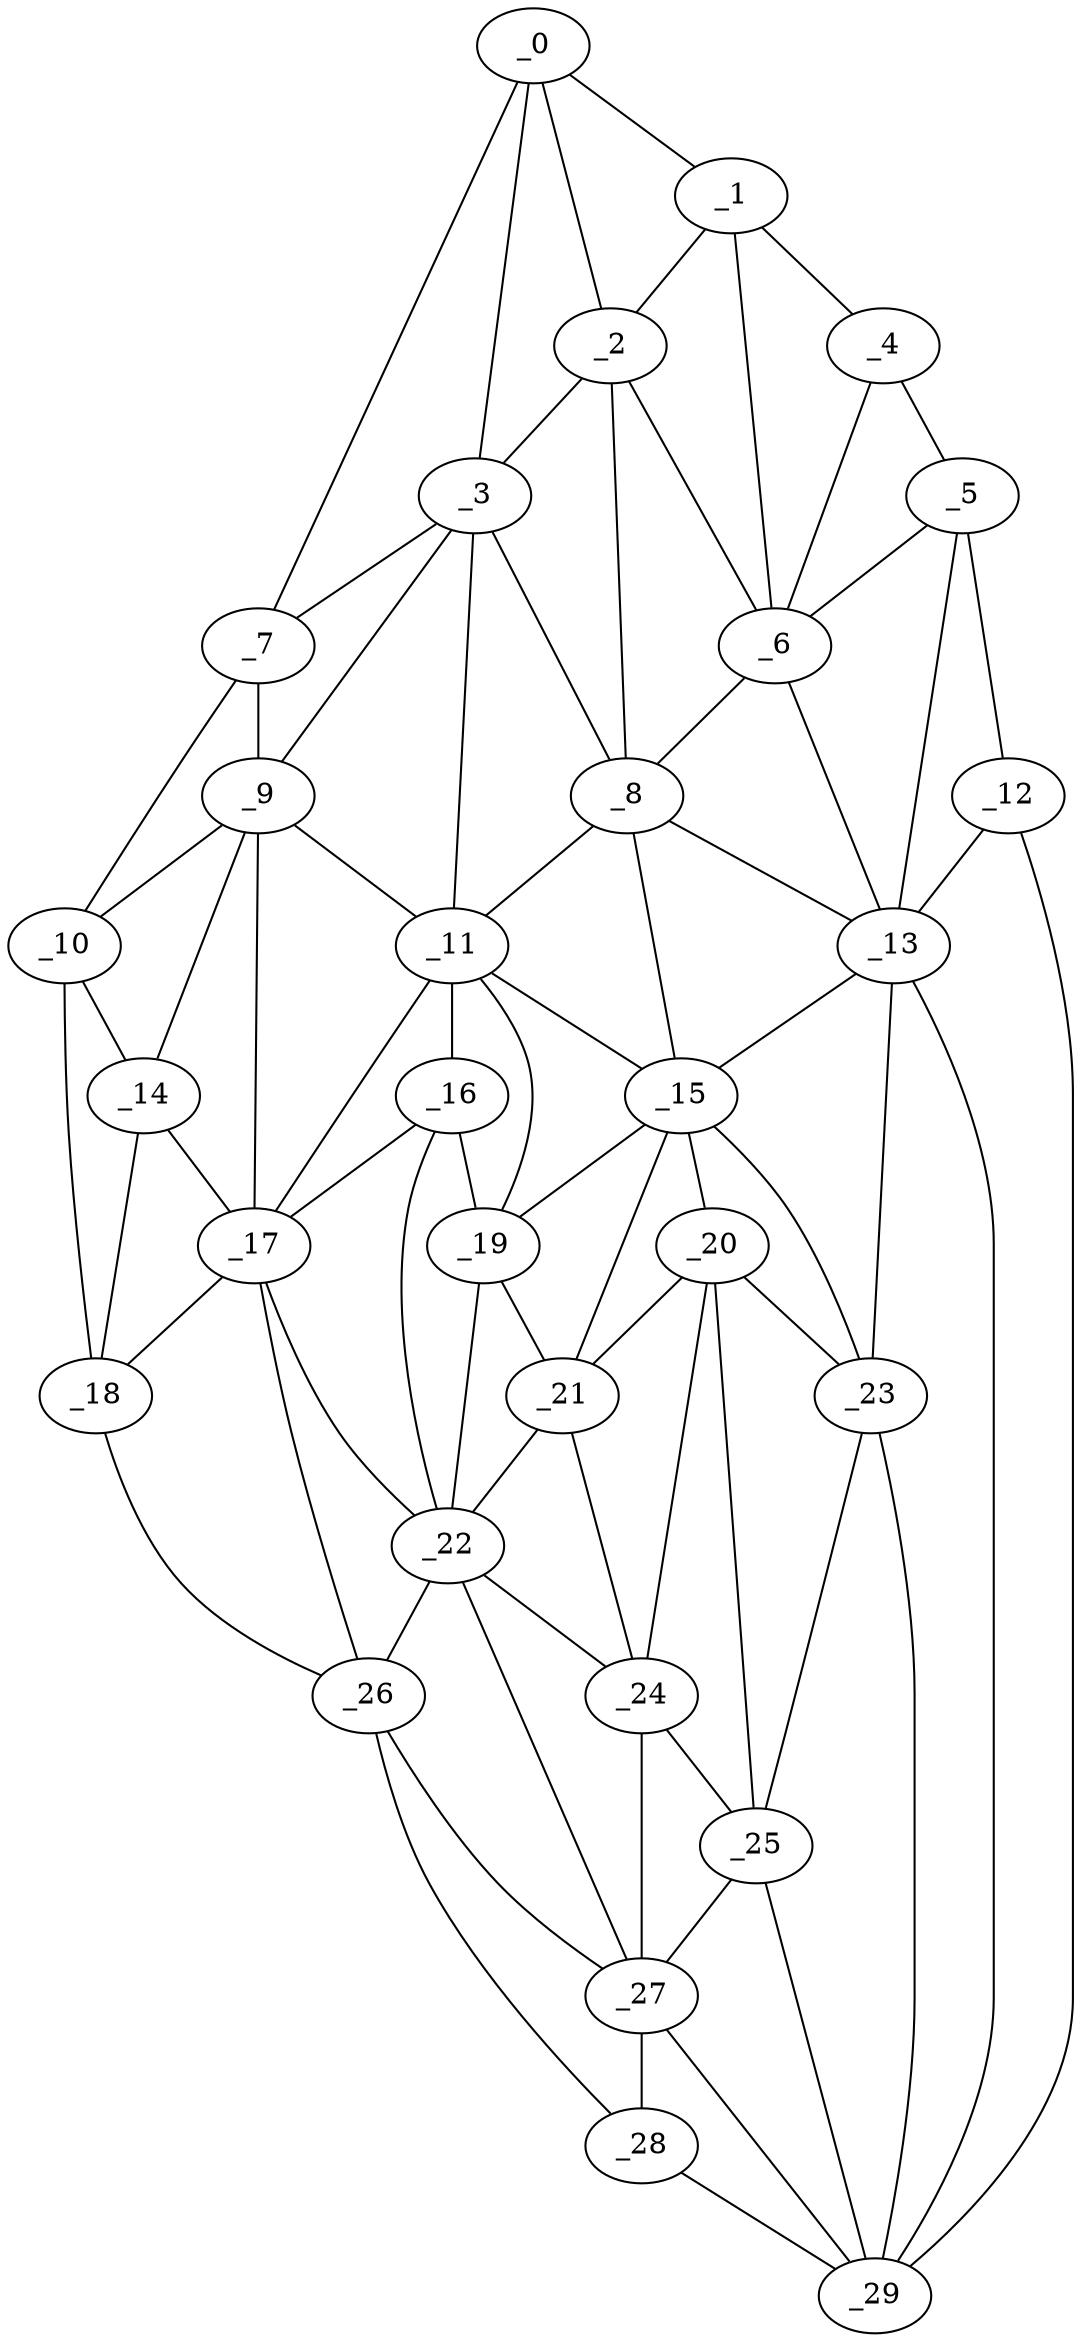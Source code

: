graph "obj43__165.gxl" {
	_0	 [x=27,
		y=94];
	_1	 [x=37,
		y=27];
	_0 -- _1	 [valence=1];
	_2	 [x=38,
		y=35];
	_0 -- _2	 [valence=2];
	_3	 [x=38,
		y=92];
	_0 -- _3	 [valence=1];
	_7	 [x=63,
		y=114];
	_0 -- _7	 [valence=1];
	_1 -- _2	 [valence=2];
	_4	 [x=40,
		y=13];
	_1 -- _4	 [valence=1];
	_6	 [x=61,
		y=36];
	_1 -- _6	 [valence=2];
	_2 -- _3	 [valence=2];
	_2 -- _6	 [valence=1];
	_8	 [x=65,
		y=41];
	_2 -- _8	 [valence=2];
	_3 -- _7	 [valence=2];
	_3 -- _8	 [valence=1];
	_9	 [x=75,
		y=94];
	_3 -- _9	 [valence=2];
	_11	 [x=81,
		y=86];
	_3 -- _11	 [valence=2];
	_5	 [x=58,
		y=5];
	_4 -- _5	 [valence=1];
	_4 -- _6	 [valence=2];
	_5 -- _6	 [valence=1];
	_12	 [x=82,
		y=5];
	_5 -- _12	 [valence=1];
	_13	 [x=86,
		y=28];
	_5 -- _13	 [valence=2];
	_6 -- _8	 [valence=2];
	_6 -- _13	 [valence=2];
	_7 -- _9	 [valence=2];
	_10	 [x=75,
		y=115];
	_7 -- _10	 [valence=1];
	_8 -- _11	 [valence=2];
	_8 -- _13	 [valence=1];
	_15	 [x=98,
		y=57];
	_8 -- _15	 [valence=2];
	_9 -- _10	 [valence=1];
	_9 -- _11	 [valence=2];
	_14	 [x=92,
		y=108];
	_9 -- _14	 [valence=2];
	_17	 [x=99,
		y=99];
	_9 -- _17	 [valence=1];
	_10 -- _14	 [valence=2];
	_18	 [x=99,
		y=116];
	_10 -- _18	 [valence=1];
	_11 -- _15	 [valence=1];
	_16	 [x=98,
		y=87];
	_11 -- _16	 [valence=2];
	_11 -- _17	 [valence=2];
	_19	 [x=100,
		y=77];
	_11 -- _19	 [valence=2];
	_12 -- _13	 [valence=2];
	_29	 [x=125,
		y=19];
	_12 -- _29	 [valence=1];
	_13 -- _15	 [valence=2];
	_23	 [x=107,
		y=45];
	_13 -- _23	 [valence=2];
	_13 -- _29	 [valence=2];
	_14 -- _17	 [valence=2];
	_14 -- _18	 [valence=2];
	_15 -- _19	 [valence=1];
	_20	 [x=105,
		y=56];
	_15 -- _20	 [valence=1];
	_21	 [x=105,
		y=72];
	_15 -- _21	 [valence=2];
	_15 -- _23	 [valence=2];
	_16 -- _17	 [valence=2];
	_16 -- _19	 [valence=2];
	_22	 [x=105,
		y=86];
	_16 -- _22	 [valence=2];
	_17 -- _18	 [valence=1];
	_17 -- _22	 [valence=2];
	_26	 [x=121,
		y=99];
	_17 -- _26	 [valence=1];
	_18 -- _26	 [valence=1];
	_19 -- _21	 [valence=2];
	_19 -- _22	 [valence=2];
	_20 -- _21	 [valence=1];
	_20 -- _23	 [valence=2];
	_24	 [x=112,
		y=71];
	_20 -- _24	 [valence=2];
	_25	 [x=119,
		y=63];
	_20 -- _25	 [valence=1];
	_21 -- _22	 [valence=2];
	_21 -- _24	 [valence=2];
	_22 -- _24	 [valence=2];
	_22 -- _26	 [valence=2];
	_27	 [x=123,
		y=89];
	_22 -- _27	 [valence=1];
	_23 -- _25	 [valence=2];
	_23 -- _29	 [valence=1];
	_24 -- _25	 [valence=1];
	_24 -- _27	 [valence=2];
	_25 -- _27	 [valence=1];
	_25 -- _29	 [valence=2];
	_26 -- _27	 [valence=1];
	_28	 [x=124,
		y=94];
	_26 -- _28	 [valence=1];
	_27 -- _28	 [valence=1];
	_27 -- _29	 [valence=2];
	_28 -- _29	 [valence=1];
}
